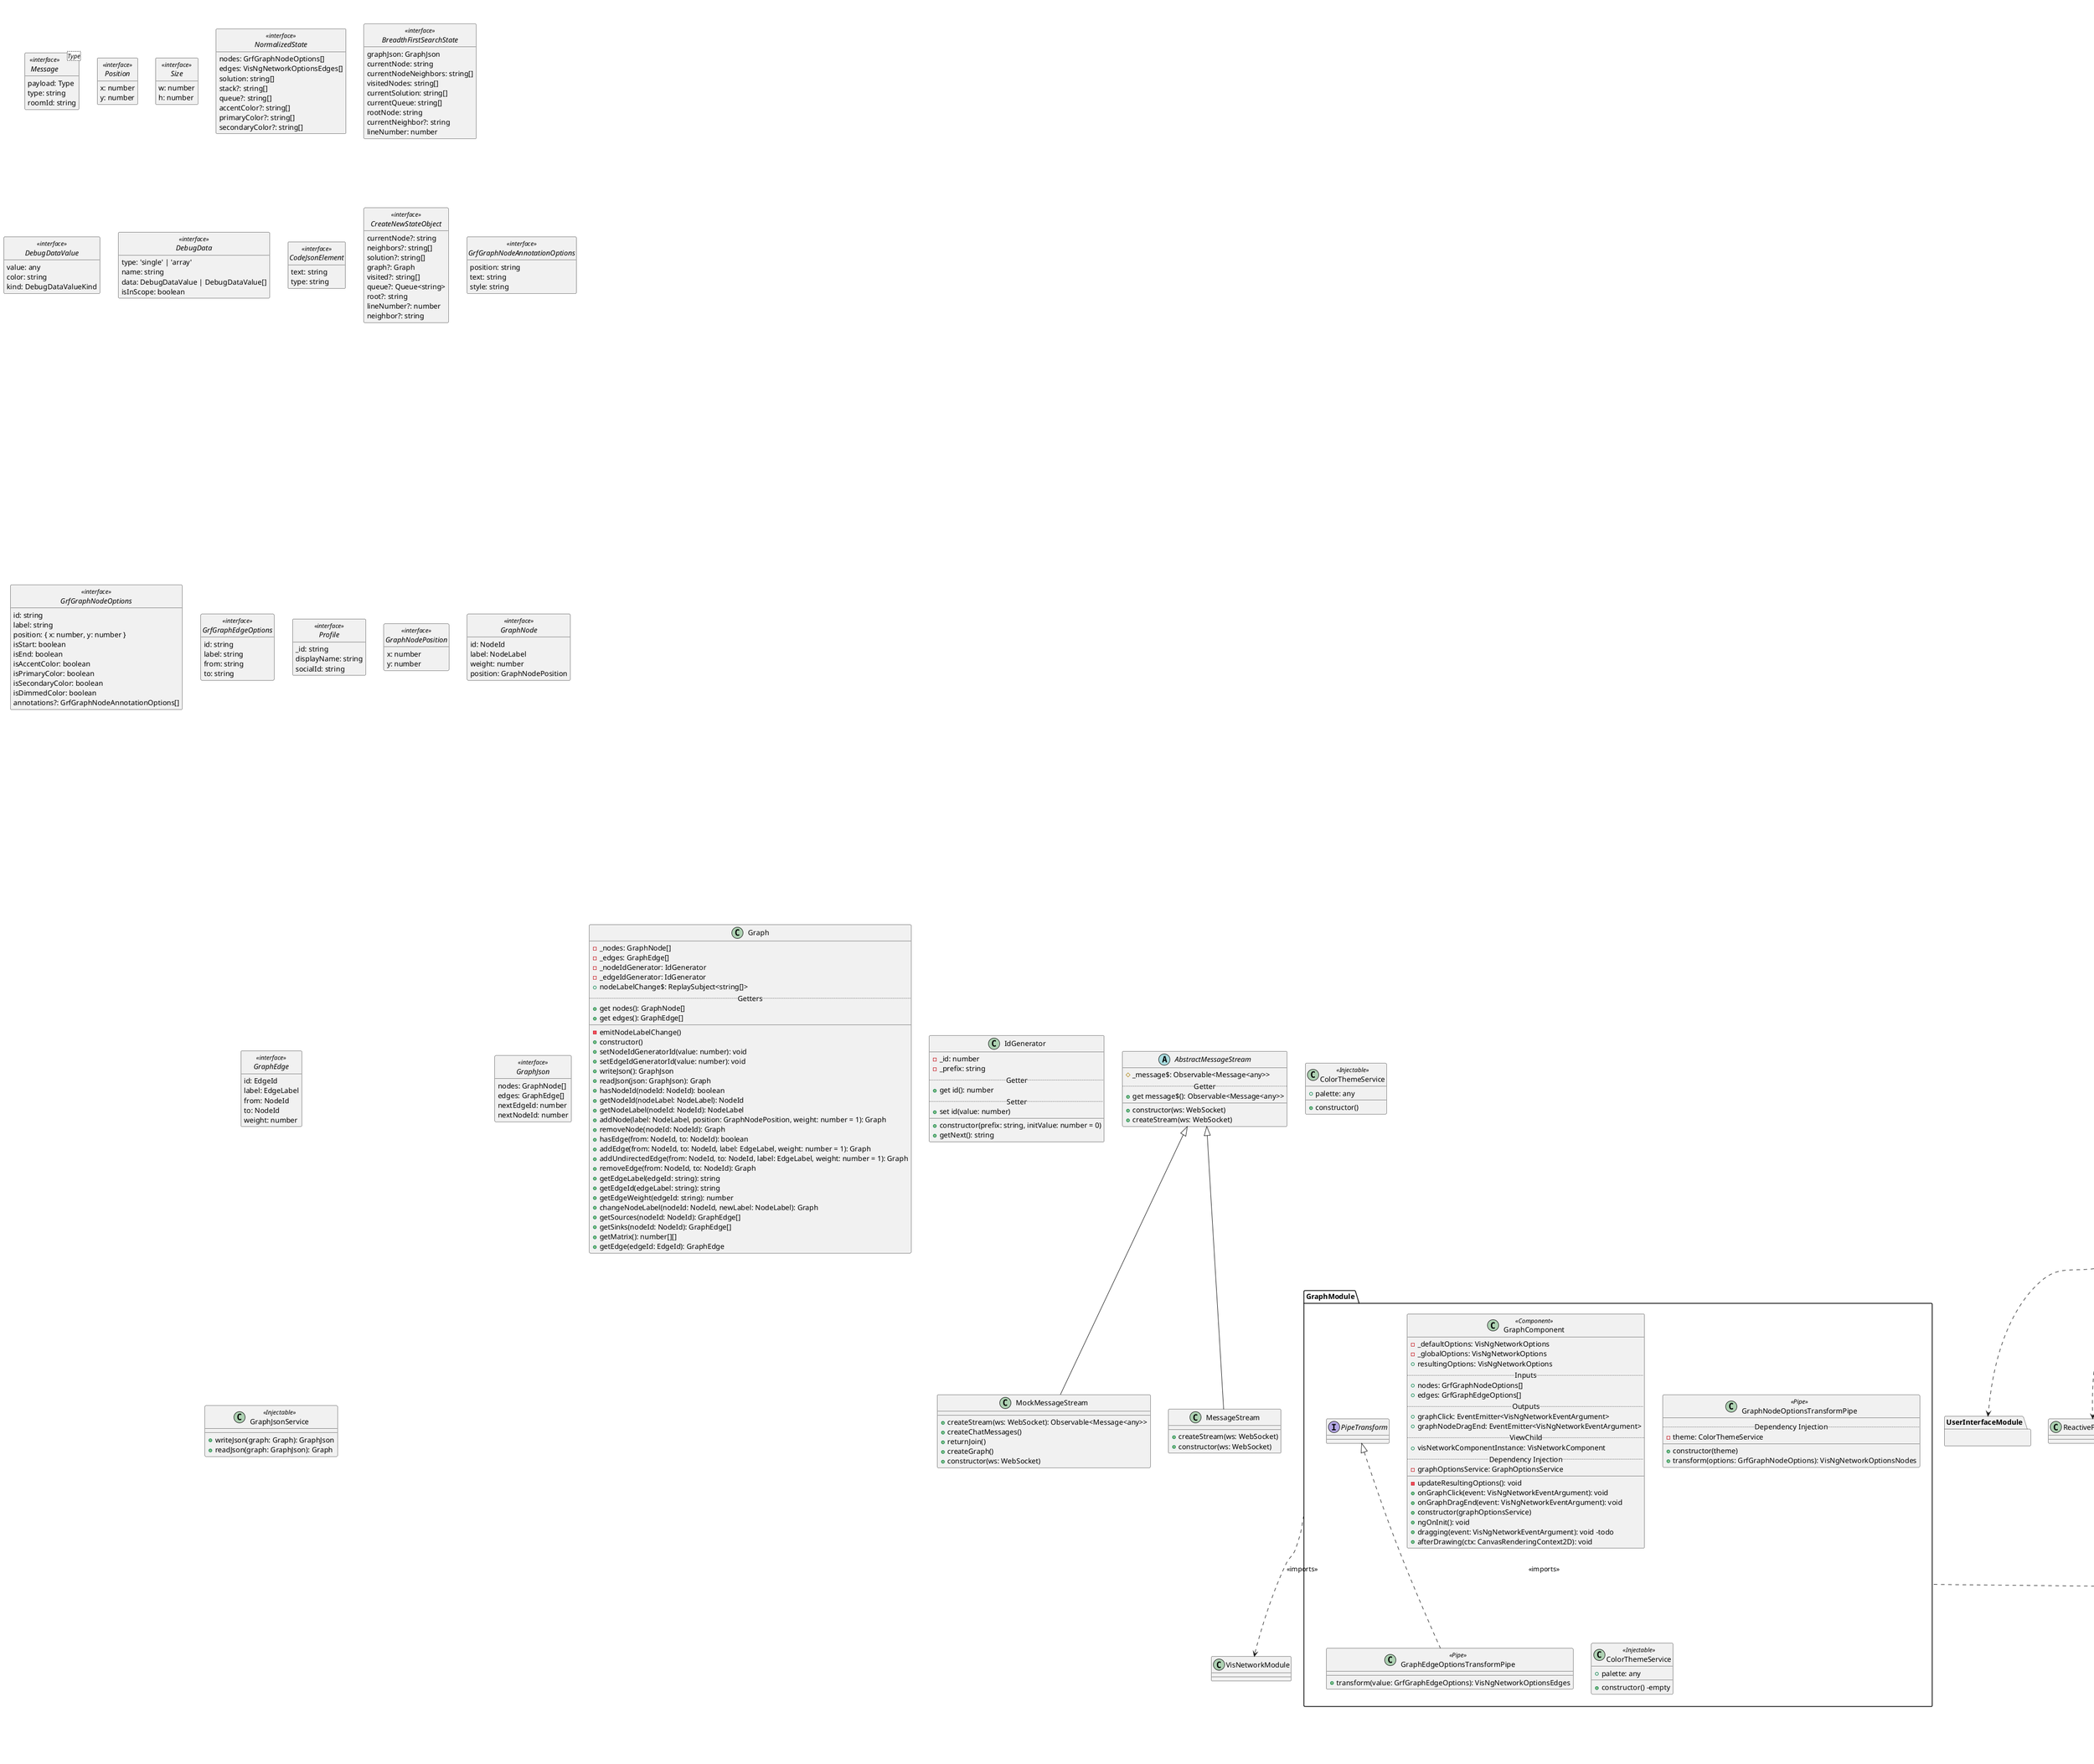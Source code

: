 @startuml

'providers and declarations belong to the module
'imports are dependencies
'module classes aren't shown
'components have <<component>> stereotype
'services have <<injectable>> stereotype
'our own interfaces have <<interface>> stereotype without I icon

together {
    interface Message<Type> <<interface>> {
        payload: Type
        type: string
        roomId: string
    }

    interface Position <<interface>> {
        x: number
        y: number
    }

    interface Size <<interface>> {
        w: number
        h: number
    }

    interface NormalizedState <<interface>> {
        nodes: GrfGraphNodeOptions[]
        edges: VisNgNetworkOptionsEdges[]
        solution: string[]
        stack?: string[]
        queue?: string[]
        accentColor?: string[]
        primaryColor?: string[]
        secondaryColor?: string[]
    }

    interface BreadthFirstSearchState <<interface>> {
        graphJson: GraphJson
        currentNode: string
        currentNodeNeighbors: string[]
        visitedNodes: string[]
        currentSolution: string[]
        currentQueue: string[]
        rootNode: string
        currentNeighbor?: string
        lineNumber: number
    }

    interface DebugDataValue <<interface>> {
        value: any
        color: string
        kind: DebugDataValueKind
    }

    interface DebugData <<interface>> {
        type: 'single' | 'array'
        name: string
        data: DebugDataValue | DebugDataValue[]
        isInScope: boolean
    }

    interface CodeJsonElement <<interface>> {
        text: string
        type: string
    }

    interface CreateNewStateObject <<interface>> {
        currentNode?: string
        neighbors?: string[]
        solution?: string[]
        graph?: Graph
        visited?: string[]
        queue?: Queue<string>
        root?: string
        lineNumber?: number
        neighbor?: string
    }

    interface GrfGraphNodeAnnotationOptions <<interface>> {
        position: string
        text: string
        style: string
    }

    interface GrfGraphNodeOptions <<interface>> {
        id: string
        label: string
        position: { x: number, y: number }
        isStart: boolean
        isEnd: boolean
        isAccentColor: boolean
        isPrimaryColor: boolean
        isSecondaryColor: boolean
        isDimmedColor: boolean
        annotations?: GrfGraphNodeAnnotationOptions[]
    }

    interface GrfGraphEdgeOptions <<interface>> {
        id: string
        label: string
        from: string
        to: string
    }

    interface Profile <<interface>> {
        _id: string
        displayName: string
        socialId: string
    }

    interface GraphNodePosition <<interface>> {
            x: number
            y: number
    }

    interface GraphNode <<interface>> {
            id: NodeId
            label: NodeLabel
            weight: number
            position: GraphNodePosition
    }

    interface GraphEdge <<interface>> {
            id: EdgeId
            label: EdgeLabel
            from: NodeId
            to: NodeId
            weight: number
    }

    interface GraphJson <<interface>> {
            nodes: GraphNode[]
            edges: GraphEdge[]
            nextEdgeId: number
            nextNodeId: number
    }

}

together {

    class Graph {
        -_nodes: GraphNode[]
        -_edges: GraphEdge[]
        -_nodeIdGenerator: IdGenerator
        -_edgeIdGenerator: IdGenerator
        +nodeLabelChange$: ReplaySubject<string[]>
        ..Getters..
        +get nodes(): GraphNode[]
        +get edges(): GraphEdge[]
        __
        -emitNodeLabelChange()
        +constructor()
        +setNodeIdGeneratorId(value: number): void
        +setEdgeIdGeneratorId(value: number): void
        +writeJson(): GraphJson
        +readJson(json: GraphJson): Graph
        +hasNodeId(nodeId: NodeId): boolean
        +getNodeId(nodeLabel: NodeLabel): NodeId
        +getNodeLabel(nodeId: NodeId): NodeLabel
        +addNode(label: NodeLabel, position: GraphNodePosition, weight: number = 1): Graph
        +removeNode(nodeId: NodeId): Graph
        +hasEdge(from: NodeId, to: NodeId): boolean
        +addEdge(from: NodeId, to: NodeId, label: EdgeLabel, weight: number = 1): Graph
        +addUndirectedEdge(from: NodeId, to: NodeId, label: EdgeLabel, weight: number = 1): Graph
        +removeEdge(from: NodeId, to: NodeId): Graph
        +getEdgeLabel(edgeId: string): string
        +getEdgeId(edgeLabel: string): string
        +getEdgeWeight(edgeId: string): number
        +changeNodeLabel(nodeId: NodeId, newLabel: NodeLabel): Graph
        +getSources(nodeId: NodeId): GraphEdge[]
        +getSinks(nodeId: NodeId): GraphEdge[]
        +getMatrix(): number[][]
        +getEdge(edgeId: EdgeId): GraphEdge
    }

    class IdGenerator {
        -_id: number
        -_prefix: string
        ..Getter..
        +get id(): number
        ..Setter..
        +set id(value: number)
        __
        +constructor(prefix: string, initValue: number = 0)
        +getNext(): string
    }

    abstract class AbstractMessageStream {
        #_message$: Observable<Message<any>>
        ..Getter..
        +get message$(): Observable<Message<any>>
        __
        +constructor(ws: WebSocket)
        +createStream(ws: WebSocket)
    }

    class MockMessageStream extends AbstractMessageStream {
        +createStream(ws: WebSocket): Observable<Message<any>>
        +createChatMessages()
        +returnJoin()
        +createGraph()
        +constructor(ws: WebSocket)
    }

    class MessageStream extends AbstractMessageStream {
        +createStream(ws: WebSocket)
        +constructor(ws: WebSocket)
    }

}

class ColorThemeService <<Injectable>> {
    +palette: any
    +constructor()
}

class GraphJsonService <<Injectable>> {
    +writeJson(graph: Graph): GraphJson
    +readJson(graph: GraphJson): Graph
}

package AngularCore <<Folder>> {
    interface OnInit
    interface AfterViewInit
    interface PipeTransform
    interface OnChanges
    interface OnDestroy
}

package BrowserModule{}
package FormsModule{}
package HttpModule{}
package StepperModule{}
package RouterModule{}
package CommonModule{}
package ChatModule{}
package TabsModule{}
package ToastModule{}
package UserInterfaceModule{}

package ProjectViewModule{}

package ProjectBrowserModule{
    class ProjectBrowserComponent <<Component>> implements OnInit {
        +projects$: Observable<Project[]>
        +queryForm: FormGroup
        +roomsInfo: RoomInfo[]
        ..Dependency Injection..
        -_projectsService: ProjectsService
        -_formBuilder: FormBuilder
        -joinService: JoinService
        -roomInfoService: RoomInfoService
        -router: Router
        __
        +constructor(DI)
        +ngOnInit()
        +createNewRoom()
    }

    class ProjectCardComponent <<Component>> implements OnInit {
        ..Input..
        +roomInfo: RoomInfo
        __
        +constructor() -empty
        +ngOnInit() -empty
    }

    class ProjectsService <<Injectable>> extends GrafaroHttpService {
'        todo
    }

    class JoinService <<Injectable>> {
        +isMaster = false
        ..Dependency Injection..
        -webSocketService: WebSocketService
        __
        +create(): Observable<JoinMessageInfo>
        +constructor(webSocketService)
        +newRoom(): void
        +joinRoom(id: string): void
    }

    class RoomInfoService <<Injectable>> {
        ..Dependency Injection..
        -webSocketService: WebSocketService
        __
        +create(): Observable<RoomInfoMessage>
        +constructor(webSocketService)
    }
}

package MatrixModule{
    class MatrixComponent <<Component>> implements OnInit {
        +data: number[][]
        +labels: string[]
        -graph: Graph
        +highlightedIndexes: number[]
        ..Dependency Injection..
        -algorithmService: AlgorithmService
        __
        -graphToMatrix(): void
        +highlight(row: number, column: number): void
        +addNode(): void
        +removeNode(): void
        +connectNode(row: number, column: number)
        +constructor(algorithmService)
        +ngOnInit()
    }

    class MatrixWithLabelsPipe <<Pipe>> implements PipeTransform {
        +transform(data: any[][], rowLabels: string[], colLabels: string[]): any[][]
    }
}

package JdenticonModule{
    class JDenticonComponent <<Component>> implements OnChanges {
        ..Inputs..
        +plaintext: string
        +hash: string
        +padding: number
        ..ViewChild..
        +elementRef: ElementRef
        ..Dependency Injection..
        -hashService: Sha1Service
        __
        +update(): void
        +constructor(hashService)
    }

    class Sha1Service <<Injectable>> {
        -algorithm
        +convert(plaintext: string): string
        +constructor() -empty
    }
}

package GraphModule{
    class GraphComponent <<Component>> {
        -_defaultOptions: VisNgNetworkOptions
        -_globalOptions: VisNgNetworkOptions
        +resultingOptions: VisNgNetworkOptions
        ..Inputs..
        +nodes: GrfGraphNodeOptions[]
        +edges: GrfGraphEdgeOptions[]
        ..Outputs..
        +graphClick: EventEmitter<VisNgNetworkEventArgument>
        +graphNodeDragEnd: EventEmitter<VisNgNetworkEventArgument>
        ..ViewChild..
        +visNetworkComponentInstance: VisNetworkComponent
        ..Dependency Injection..
        -graphOptionsService: GraphOptionsService
        __
        -updateResultingOptions(): void
        +onGraphClick(event: VisNgNetworkEventArgument): void
        +onGraphDragEnd(event: VisNgNetworkEventArgument): void
        +constructor(graphOptionsService)
        +ngOnInit(): void
        +dragging(event: VisNgNetworkEventArgument): void -todo
        +afterDrawing(ctx: CanvasRenderingContext2D): void
    }

    class GraphNodeOptionsTransformPipe <<Pipe>> {
        ..Dependency Injection..
        -theme: ColorThemeService
        __
        +constructor(theme)
        +transform(options: GrfGraphNodeOptions): VisNgNetworkOptionsNodes
    }

    class GraphEdgeOptionsTransformPipe <<Pipe>> implements PipeTransform {
        +transform(value: GrfGraphEdgeOptions): VisNgNetworkOptionsEdges
    }

    class ColorThemeService <<Injectable>> {
        +palette: any
        +constructor() -empty
    }
}

package FourOhFourModule {
    class FourOhFourComponent <<Component>> implements OnInit {
        +constructor() -empty
        +ngOnInit() -empty
    }
}

package UtilPipesModule {
    class ContainsPipe <<Pipe>> implements PipeTransform{
        +transform(array: any[], element: any): any
    }

    class OrderedArrayPipe <<Pipe>> implements PipeTransform{
        +transform(length: number): number[]
    }

    class PercentagePipe <<Pipe>> implements PipeTransform{
        +transform(value: number, totalValue: number): string
    }

    class ObjectPipe <<Pipe>> implements PipeTransform{
        +transform(object: {}): {key: string, value: any}[]
    }

    class OnlyKeysPipe <<Pipe>> implements PipeTransform{
        +transform(keyValuePairs: {key: string, value: any}[], forbiddenKeys: string[]): {key: string, value: any}[]
    }
}

package AppModule <<Folder>> {
    class AppComponent <<Component>> implements OnInit {
        'TODO represent DI somehow
        -webSocket: WebSocketService
        -auth: Auth0Service
        +constructor(webSocket: WebSocketService, auth: Auth0Service)
        +ngOnInit()
    }

    class AlgorithmService <<Injectable>> {
        +graph: Graph
        +algorithmStrategy: AlgorithmBase
        +algorithmStrategy$: ReplaySubject<AlgorithmBase>
        +currentNormalizedState$: ReplaySubject<NormalizedState>
        +currentState$: ReplaySubject<AlgorithmState>
        +graphState$: ReplaySubject<Graph>
        -_root: string
        -states: AlgorithmState[]
        -normalizedStates: NormalizedState[]
        -_currentStateIndex: number
        __
        +setAlgorithm(algorithmStrategy: AlgorithmBase): void
        +getCodeJson(): CodeJson
        +setGraph(): void
        +onGraphChange(): void
        +currentStateIndexInc(): void
        +currentStateIndexDec(): void
        +currentStateIndexFirst(): void
        +currentStateIndexLast(): void
        +updateStateNumber(action: string): void
        -fixCurrentStateIndex(): void
        +getAllNodes(): string[]
        +getNodeId(nodeLabel: string): string
        +getNodeLabel(nodeId: string): string
        -existsNodeWithLabel(nodeLabel: string): boolean
        +suggestNewNodeName(): string
        +addNode(position: ClickPosition): void
        +addNodeOnRandomPlace(): void
        +removeNode(nodeId: string): void
        +renameNode(oldNodeLabel: string, newNodeLabel: string): void
        +linkNodes(nodeA: string, nodeB: string)
        +linkNodesByLabel(labelA: string, labelB: string)
        +unlinkNodes(nodeA: string, nodeB: string)
        +unlinkNodesByLabel(labelA: string, labelB: string)
        +removeEdge(edgeId: string)
        +setPosition(nodeLabel: string, position: ClickPosition): void
        +moveNode(nodeId: string, position: ClickPosition): void
        +getNormaliedState(state: AlgorithmState): NormalizedState
        +constructor()
        .. Root ..
        +get root(): string
        +set root(value: string)
        ..State index..
        + set currentStateIndex(currentStateIndex: number)
        + get currentStateIndex(): number
        +get totalNumberOfStates(): number
    }

    class MarkdownService <<Injectable>> {
        transform(str: string): string
    }

    class EmojiService <<Injectable>> {
        +emojiList: Object
        -existsEmoji(emojiName: string): boolean
        -getEmoji(emojiName: string): string
        +transformTextLike(text: string): string
        +transformUtf8(text: string): string
        +transform(text: string): string
    }

    class GraphOptionsService <<Injectable>> {
        -_options: VisNgNetworkOptions
        +optionsChange$: Subject<VisNgNetworkOptions>
        __
        +hasOption(optionName: string): any
        +renewOptions(options: VisNgNewtorkOptions): void
        .. Options getter ..
        +get options(): VisNgNetworkOptions
        +getOption(optionName: string): any
        .. Options setter ..
        +setOptions(optionName: string, value: any)
        +setOptions(options: {name: string, value: any}[])
        +setOptions(first: {name: string, value: any}[] | string, second?: any)
    }

    class WebSocketService {
        -ws: WebSocket
        -message: ReplaySubject<Message<any>>
        -stream: AbstractMessageStream
        -_roomId: string
        +constructor()
        +send(message: any, type: string): void
        +connect(url: string): ReplaySubject<Message<any>>
        +subscribeTo(type: string): Observable<any>
        .. roomId setter ..
        +roomId(value: string)
    }

    class NotifyService {
        +stateChange$: ReplaySubject<any>
    }

    class AuthHttp

}

package AlgorithmModule {
    class AlgorithmComponent <<Component>> implements OnInit {
        +code$
        -currentState$: Observable<any>
        ..Dependency Injection..
        -algorithmService: AlgorithmService
        -notifyService: NotifyService
        -debugTableService: DebugTableService
        __
        +lineNumber$: Observable<number
        +toggle()
        +trackByIndex(index, item)
        +constructor(algorithmService, notifyService, debugTableService)
        +toggleTrackedVariableVisibility(varName: string): void
        +ngOnInit()
    }

    class LineNumberStylePipe <<Pipe>> implements PipeTransform {
        transform(lineNumber: number, box: HTMLElement, totalLineNumber: number): string
    }

}

together {

    abstract class AlgorithmBase {
        +name: string
        +abbr: string
        +code: string
        +trackedVariables: string[]
        +normalize(state: AlgorithmState): NormalizedState
        +algorithmFunction(graph: Graph, rootId: string): AlgorithmState[]
        +getCodeJson(state: AlgorithmState, trackedVariables: string[]): CodeJson
    }

    class BreadthFirstSearch extends AlgorithmBase {
        +normalize(state: BreadthFirstSearchState): NormalizedState
        +algorithmFunction(graph: Graph, rootId: string): BreadthFirstSearchState[]
    }

    class DepthFirstSearch extends AlgorithmBase {
        +normalize(state: DepthFirstSearchState): NormalizedState
        +algorithmFunction(graph: Graph, rootId: string): DepthFirstSearchState[]
    }

    class DijkstraShortestPath extends AlgorithmBase {
        +normalize(state: DijkstraShortestPathState): NormalizedState
        +algorithmFunction(graph: Graph, rootId: string): DijkstraShortestPathState[]
    }

}

together {

    abstract class AlgorithmState {
        +_trackedVarsNames: string[]
        +_exportFunctions: Map<string, {params: string[], fn: Function}>
        +_kinds: Map<string, string>
        +graphJson: GraphJson
        +lineNumber: number
        __
        +constructor(graph: Graph, lineNumber: number)
        +getDebugColor(trackedVarName: string): any
        +getDebugData(): DebugData[]
        ..
        +getDefaultDebugColor(trackedVar: any)
        +getDefaultDebugScope(trackedVar: any)
        +getDefaultDebugType(trackedVar: any)
        +getDefaultDebugKind(trackedVar: any)
        +getDebugKind(trackedVar: any)
    }

    class DijkstraShortestPathState extends AlgorithmState {
'        how to annote decorators???
        +root: string
        +Q: string[]
        +distance: string[][]
        +previous: string[][]
        +u: string
        +neighborEdges: string[]
        +edge: string[]
        +alt: number
        +constructor(o: CreateNewStateObject)
    }

    class DepthFirstSearchState extends AlgorithmState {
        +currentNode: string
        +neighbors: string[]
        +neighbor: string
        +visited: string[]
        +solution: string[]
        +stack: string[]
        +root: string
        +constructor(o: CreateNewStateObject)
    }

    class BreadhFirstSearchState extends AlgorithmState {
    '    how to annote decorators???
        +currentNode: string
        +neighbors: string[]
        +neighbor: string
        +visited: string[]
        +solution: string[]
        +queue: string[]
        +root: string
        +constructor(o: CreateNewStateObject)
    }
}

package CoreModule {
    class Auth0Service <<Injectable>> {
        +user$: ReplaySubject<Profile>
        +auth0
        ..Dependency Injection..
        -userService: UserService
        -router: Router
        __
        +constructor(userService, router)
        +handleAuthentication(): void
        +socialLogin(connection: string): void
        +isAuthenticated(): boolean -unused
        +logout(): void
        +setUser(authResult): void
        +changeDisplayName(newName: string): void
    }
}


package LoginPageModule {
    class LoginPageComponent <<Component>> implements OnInit {
        +facebookLogin(): void
        +twitterLogin(): void
        +googleLogin(): void
        +constructor() -empty
        +ngOnInit() -empty
    }

    class UserService <<Injectable>> extends GrafaroHttpService {
        -_user: Profile
        +constructor(http: Http)
        +getUserBySocialId(socialId: string): Observable<Profile>
        +changeDisplayName(newName: string): Observable<Profile>
    }
}

package DebugTableModule {
    class DebugTableComponent <<Component>> implements OnInit, OnDestroy{
        +debugData: any
        +trackedVars: string[]
        ..Dependency Injection..
        -_service: DebugTableService
        ..Input..
        +set state(state: any)
        __
        +trackBy(index: number, item: any): any
        +constructor(_service)
        +ngOnInit()
        +ngOnDestroy()
    }

    class NodeComponent <<Component>> implements OnInit{
        ..Input..
        +data: DebugDataValue
        __
        +constructor() -empty
        +ngOnInit() -empty
    }

    class ArrayOfNodesComponent <<Component>> implements OnInit {
        ..Input..
        +data: DebugDataValue[]
        __
        +track(index: number, item: DebugDataValue)
        +constructor() -empty
        +ngOnInit() -empty
    }

    class DebugValueComponent <<Component>> implements OnChanges {
        +isSingleValue: boolean
        +isArray: boolean
        ..Input..
        +data: any
        +constructor() -empty
        +ngOnChanges(): void
    }

    class FilterPipe <<Pipe>> implements PipeTransform {
        transform(debugData: DebugData[], names: string[]): DebugData[]
    }

    class DebugTableService <<Injectable>> {
        -_visibleVariables: string[]
        +visibleVariables$: BehaviorSubject<string[]>
        ..Dependency Injection..
        +algorithmService: AlgorithmService
        __
        -emitVisibleVariable(): void
        +setVisibleVariables(values: string[]): void
        +toggleVariable(varName: string): void
        +constructor(algorithmService)
    }
}

AppModule ..> BrowserModule : <<imports>>
AppModule ..> FormsModule : <<imports>>
AppModule ..> HttpModule : <<imports>>
AppModule ..> StepperModule : <<imports>>
AppModule ..> ProjectViewModule : <<imports>>
AppModule ..> ProjectBrowserModule : <<imports>>
AppModule ..> FourOhFourModule : <<imports>>
AppModule ..> RouterModule : <<imports>>
AppModule ..> LoginPageModule : <<imports>>

AlgorithmModule ..> CommonModule : <<imports>>
AlgorithmModule ..> UtilPipesModule : <<imports>>
AlgorithmModule ..> DebugTableModule : <<imports>>

DebugTableModule ..> CommonModule : <<imports>>
DebugTableModule ..> UtilPipesModule : <<imports>>

AppComponent ..> WebSocketService
AppComponent ..> Auth0Service

AlgorithmComponent ..> AlgorithmService

AuthHttp ..> Http
AuthHttp ..> RequestOptions

UtilPipesModule ..> CommonModule

FourOhFourModule ..> CommonModule : <<imports>>
FourOhFourModule ..> RouterModule : <<imports>>

GraphModule ..> CommonModule : <<imports>>
GraphModule ..> VisNetworkModule : <<imports>>

Jdenticon ..> CommonModule : <<imports>>

LoginPageModule ..> CommonModule : <<imports>>
LoginPageModule ..> RouterModule : <<imports>>
LoginPageModule ..> CoreModule : <<imports>>

MatrixModule ..> CommonModule : <<imports>>

ProjectBrowserModule ..> CommonModule : <<imports>>
ProjectBrowserModule ..> RouterModule : <<imports>>
ProjectBrowserModule ..> UserInterfaceModule : <<imports>>
ProjectBrowserModule ..> JdenticonModule : <<imports>>
ProjectBrowserModule ..> FormsModule : <<imports>>
ProjectBrowserModule ..> ReactiveFormsModule : <<imports>>
ProjectBrowserModule ..> UtilPipesModule : <<imports>>

hide <<interface>> circle
hide <<interface>> methods

@enduml
